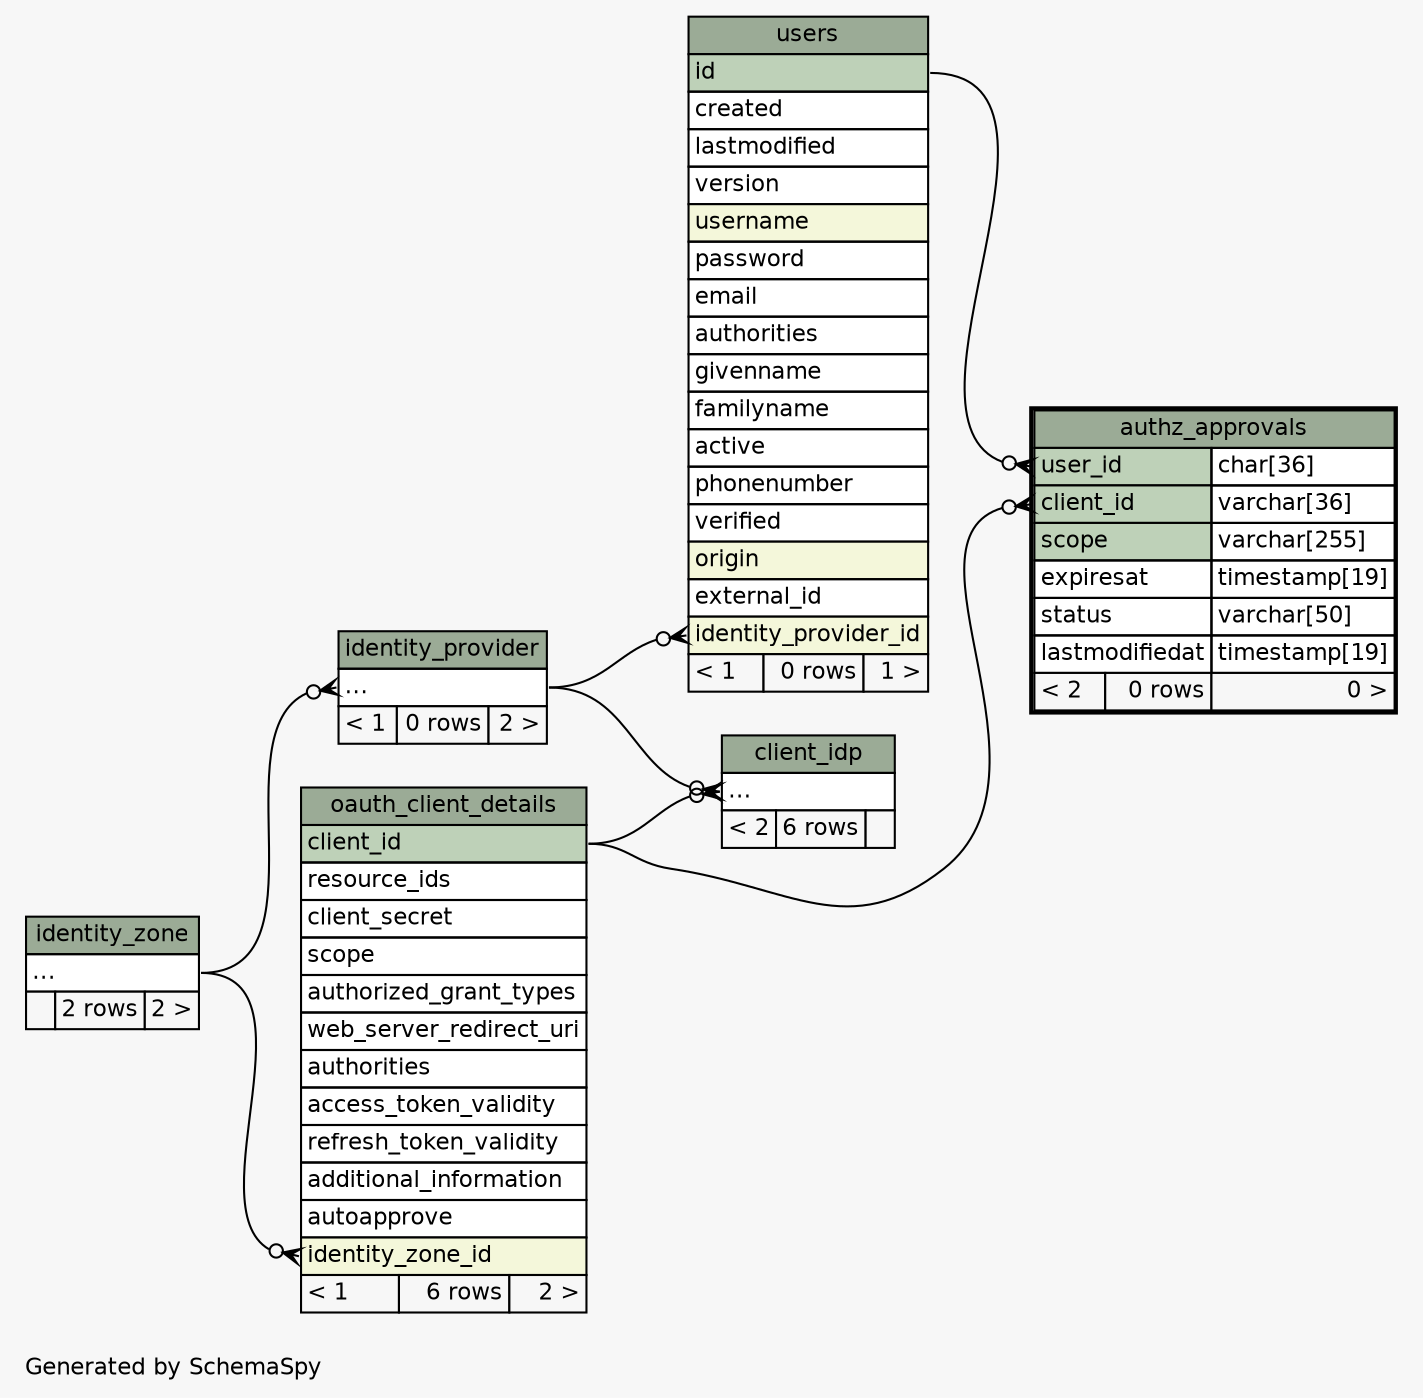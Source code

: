 // dot 2.36.0 on Mac OS X 10.9.2
// SchemaSpy rev 590
digraph "twoDegreesRelationshipsDiagram" {
  graph [
    rankdir="RL"
    bgcolor="#f7f7f7"
    label="\nGenerated by SchemaSpy"
    labeljust="l"
    nodesep="0.18"
    ranksep="0.46"
    fontname="Helvetica"
    fontsize="11"
  ];
  node [
    fontname="Helvetica"
    fontsize="11"
    shape="plaintext"
  ];
  edge [
    arrowsize="0.8"
  ];
  "authz_approvals":"client_id":w -> "oauth_client_details":"client_id":e [arrowhead=none dir=back arrowtail=crowodot];
  "authz_approvals":"user_id":w -> "users":"id":e [arrowhead=none dir=back arrowtail=crowodot];
  "client_idp":"elipses":w -> "oauth_client_details":"client_id":e [arrowhead=none dir=back arrowtail=crowodot];
  "client_idp":"elipses":w -> "identity_provider":"elipses":e [arrowhead=none dir=back arrowtail=crowodot];
  "identity_provider":"elipses":w -> "identity_zone":"elipses":e [arrowhead=none dir=back arrowtail=crowodot];
  "oauth_client_details":"identity_zone_id":w -> "identity_zone":"elipses":e [arrowhead=none dir=back arrowtail=crowodot];
  "users":"identity_provider_id":w -> "identity_provider":"elipses":e [arrowhead=none dir=back arrowtail=crowodot];
  "authz_approvals" [
    label=<
    <TABLE BORDER="2" CELLBORDER="1" CELLSPACING="0" BGCOLOR="#ffffff">
      <TR><TD COLSPAN="3" BGCOLOR="#9bab96" ALIGN="CENTER">authz_approvals</TD></TR>
      <TR><TD PORT="user_id" COLSPAN="2" BGCOLOR="#bed1b8" ALIGN="LEFT">user_id</TD><TD PORT="user_id.type" ALIGN="LEFT">char[36]</TD></TR>
      <TR><TD PORT="client_id" COLSPAN="2" BGCOLOR="#bed1b8" ALIGN="LEFT">client_id</TD><TD PORT="client_id.type" ALIGN="LEFT">varchar[36]</TD></TR>
      <TR><TD PORT="scope" COLSPAN="2" BGCOLOR="#bed1b8" ALIGN="LEFT">scope</TD><TD PORT="scope.type" ALIGN="LEFT">varchar[255]</TD></TR>
      <TR><TD PORT="expiresat" COLSPAN="2" ALIGN="LEFT">expiresat</TD><TD PORT="expiresat.type" ALIGN="LEFT">timestamp[19]</TD></TR>
      <TR><TD PORT="status" COLSPAN="2" ALIGN="LEFT">status</TD><TD PORT="status.type" ALIGN="LEFT">varchar[50]</TD></TR>
      <TR><TD PORT="lastmodifiedat" COLSPAN="2" ALIGN="LEFT">lastmodifiedat</TD><TD PORT="lastmodifiedat.type" ALIGN="LEFT">timestamp[19]</TD></TR>
      <TR><TD ALIGN="LEFT" BGCOLOR="#f7f7f7">&lt; 2</TD><TD ALIGN="RIGHT" BGCOLOR="#f7f7f7">0 rows</TD><TD ALIGN="RIGHT" BGCOLOR="#f7f7f7">0 &gt;</TD></TR>
    </TABLE>>
    URL="authz_approvals.html"
    tooltip="authz_approvals"
  ];
  "client_idp" [
    label=<
    <TABLE BORDER="0" CELLBORDER="1" CELLSPACING="0" BGCOLOR="#ffffff">
      <TR><TD COLSPAN="3" BGCOLOR="#9bab96" ALIGN="CENTER">client_idp</TD></TR>
      <TR><TD PORT="elipses" COLSPAN="3" ALIGN="LEFT">...</TD></TR>
      <TR><TD ALIGN="LEFT" BGCOLOR="#f7f7f7">&lt; 2</TD><TD ALIGN="RIGHT" BGCOLOR="#f7f7f7">6 rows</TD><TD ALIGN="RIGHT" BGCOLOR="#f7f7f7">  </TD></TR>
    </TABLE>>
    URL="client_idp.html"
    tooltip="client_idp"
  ];
  "identity_provider" [
    label=<
    <TABLE BORDER="0" CELLBORDER="1" CELLSPACING="0" BGCOLOR="#ffffff">
      <TR><TD COLSPAN="3" BGCOLOR="#9bab96" ALIGN="CENTER">identity_provider</TD></TR>
      <TR><TD PORT="elipses" COLSPAN="3" ALIGN="LEFT">...</TD></TR>
      <TR><TD ALIGN="LEFT" BGCOLOR="#f7f7f7">&lt; 1</TD><TD ALIGN="RIGHT" BGCOLOR="#f7f7f7">0 rows</TD><TD ALIGN="RIGHT" BGCOLOR="#f7f7f7">2 &gt;</TD></TR>
    </TABLE>>
    URL="identity_provider.html"
    tooltip="identity_provider"
  ];
  "identity_zone" [
    label=<
    <TABLE BORDER="0" CELLBORDER="1" CELLSPACING="0" BGCOLOR="#ffffff">
      <TR><TD COLSPAN="3" BGCOLOR="#9bab96" ALIGN="CENTER">identity_zone</TD></TR>
      <TR><TD PORT="elipses" COLSPAN="3" ALIGN="LEFT">...</TD></TR>
      <TR><TD ALIGN="LEFT" BGCOLOR="#f7f7f7">  </TD><TD ALIGN="RIGHT" BGCOLOR="#f7f7f7">2 rows</TD><TD ALIGN="RIGHT" BGCOLOR="#f7f7f7">2 &gt;</TD></TR>
    </TABLE>>
    URL="identity_zone.html"
    tooltip="identity_zone"
  ];
  "oauth_client_details" [
    label=<
    <TABLE BORDER="0" CELLBORDER="1" CELLSPACING="0" BGCOLOR="#ffffff">
      <TR><TD COLSPAN="3" BGCOLOR="#9bab96" ALIGN="CENTER">oauth_client_details</TD></TR>
      <TR><TD PORT="client_id" COLSPAN="3" BGCOLOR="#bed1b8" ALIGN="LEFT">client_id</TD></TR>
      <TR><TD PORT="resource_ids" COLSPAN="3" ALIGN="LEFT">resource_ids</TD></TR>
      <TR><TD PORT="client_secret" COLSPAN="3" ALIGN="LEFT">client_secret</TD></TR>
      <TR><TD PORT="scope" COLSPAN="3" ALIGN="LEFT">scope</TD></TR>
      <TR><TD PORT="authorized_grant_types" COLSPAN="3" ALIGN="LEFT">authorized_grant_types</TD></TR>
      <TR><TD PORT="web_server_redirect_uri" COLSPAN="3" ALIGN="LEFT">web_server_redirect_uri</TD></TR>
      <TR><TD PORT="authorities" COLSPAN="3" ALIGN="LEFT">authorities</TD></TR>
      <TR><TD PORT="access_token_validity" COLSPAN="3" ALIGN="LEFT">access_token_validity</TD></TR>
      <TR><TD PORT="refresh_token_validity" COLSPAN="3" ALIGN="LEFT">refresh_token_validity</TD></TR>
      <TR><TD PORT="additional_information" COLSPAN="3" ALIGN="LEFT">additional_information</TD></TR>
      <TR><TD PORT="autoapprove" COLSPAN="3" ALIGN="LEFT">autoapprove</TD></TR>
      <TR><TD PORT="identity_zone_id" COLSPAN="3" BGCOLOR="#f4f7da" ALIGN="LEFT">identity_zone_id</TD></TR>
      <TR><TD ALIGN="LEFT" BGCOLOR="#f7f7f7">&lt; 1</TD><TD ALIGN="RIGHT" BGCOLOR="#f7f7f7">6 rows</TD><TD ALIGN="RIGHT" BGCOLOR="#f7f7f7">2 &gt;</TD></TR>
    </TABLE>>
    URL="oauth_client_details.html"
    tooltip="oauth_client_details"
  ];
  "users" [
    label=<
    <TABLE BORDER="0" CELLBORDER="1" CELLSPACING="0" BGCOLOR="#ffffff">
      <TR><TD COLSPAN="3" BGCOLOR="#9bab96" ALIGN="CENTER">users</TD></TR>
      <TR><TD PORT="id" COLSPAN="3" BGCOLOR="#bed1b8" ALIGN="LEFT">id</TD></TR>
      <TR><TD PORT="created" COLSPAN="3" ALIGN="LEFT">created</TD></TR>
      <TR><TD PORT="lastmodified" COLSPAN="3" ALIGN="LEFT">lastmodified</TD></TR>
      <TR><TD PORT="version" COLSPAN="3" ALIGN="LEFT">version</TD></TR>
      <TR><TD PORT="username" COLSPAN="3" BGCOLOR="#f4f7da" ALIGN="LEFT">username</TD></TR>
      <TR><TD PORT="password" COLSPAN="3" ALIGN="LEFT">password</TD></TR>
      <TR><TD PORT="email" COLSPAN="3" ALIGN="LEFT">email</TD></TR>
      <TR><TD PORT="authorities" COLSPAN="3" ALIGN="LEFT">authorities</TD></TR>
      <TR><TD PORT="givenname" COLSPAN="3" ALIGN="LEFT">givenname</TD></TR>
      <TR><TD PORT="familyname" COLSPAN="3" ALIGN="LEFT">familyname</TD></TR>
      <TR><TD PORT="active" COLSPAN="3" ALIGN="LEFT">active</TD></TR>
      <TR><TD PORT="phonenumber" COLSPAN="3" ALIGN="LEFT">phonenumber</TD></TR>
      <TR><TD PORT="verified" COLSPAN="3" ALIGN="LEFT">verified</TD></TR>
      <TR><TD PORT="origin" COLSPAN="3" BGCOLOR="#f4f7da" ALIGN="LEFT">origin</TD></TR>
      <TR><TD PORT="external_id" COLSPAN="3" ALIGN="LEFT">external_id</TD></TR>
      <TR><TD PORT="identity_provider_id" COLSPAN="3" BGCOLOR="#f4f7da" ALIGN="LEFT">identity_provider_id</TD></TR>
      <TR><TD ALIGN="LEFT" BGCOLOR="#f7f7f7">&lt; 1</TD><TD ALIGN="RIGHT" BGCOLOR="#f7f7f7">0 rows</TD><TD ALIGN="RIGHT" BGCOLOR="#f7f7f7">1 &gt;</TD></TR>
    </TABLE>>
    URL="users.html"
    tooltip="users"
  ];
}
